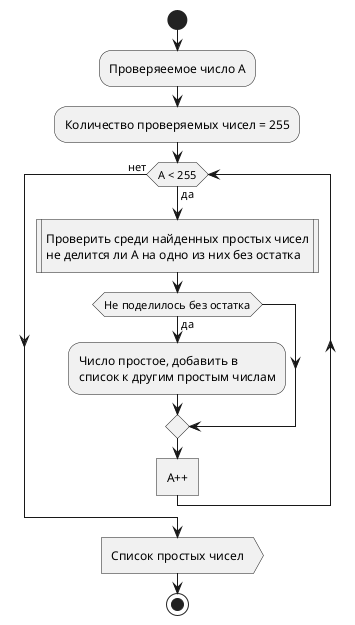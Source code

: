 @startuml

start
:Проверяеемое число А;
:Количество проверяемых чисел = 255;

while (А < 255) is (да)
  :Проверить среди найденных простых чисел\nне делится ли А на одно из них без остатка|
  if (Не поделилось без остатка) then (да)
    :Число простое, добавить в\nсписок к другим простым числам;
  endif
  :А++]
endwhile (нет)
:Список простых чисел>
stop
@enduml
